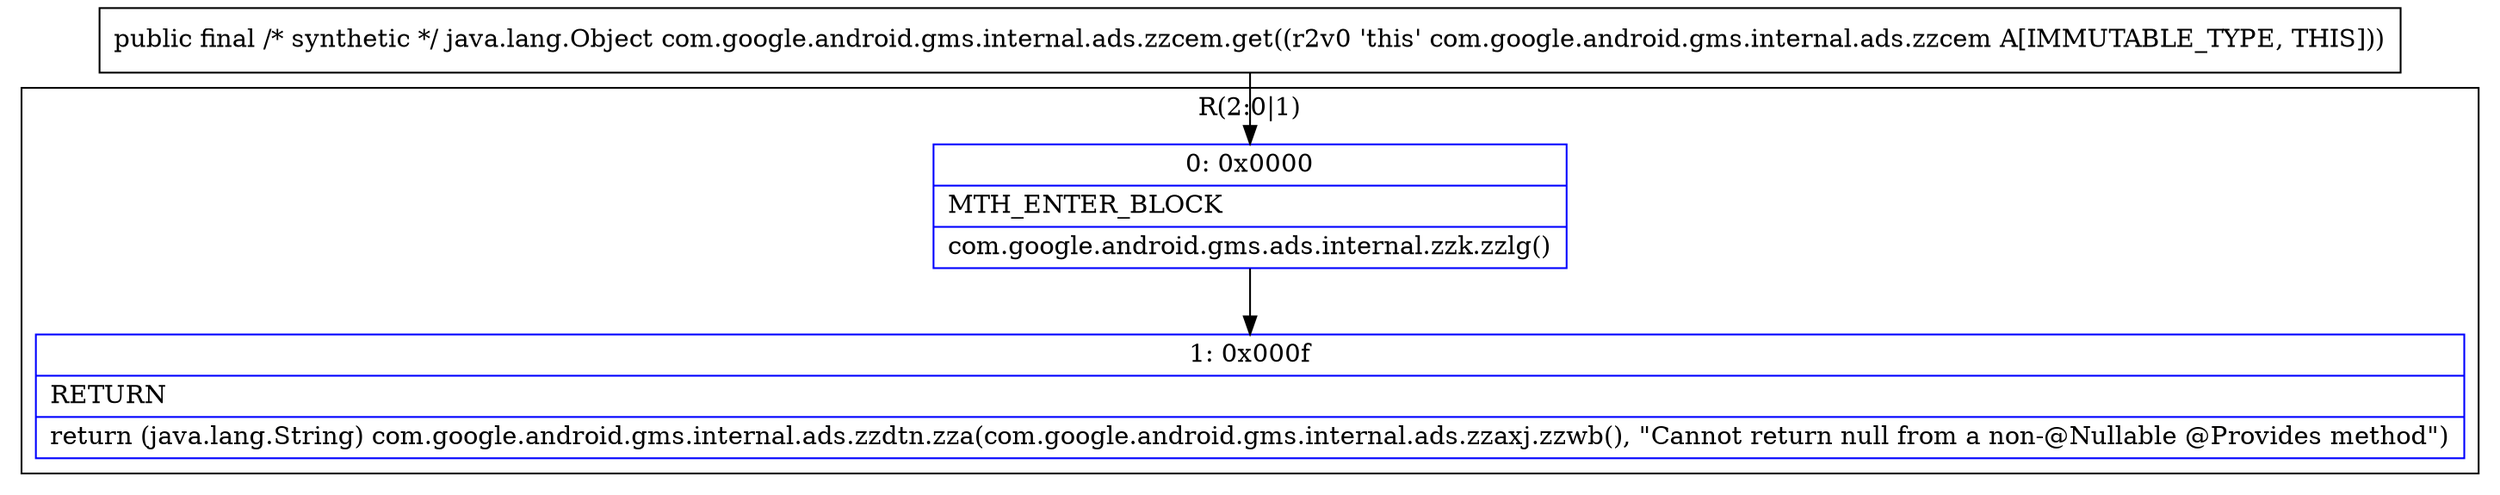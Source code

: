 digraph "CFG forcom.google.android.gms.internal.ads.zzcem.get()Ljava\/lang\/Object;" {
subgraph cluster_Region_1092343682 {
label = "R(2:0|1)";
node [shape=record,color=blue];
Node_0 [shape=record,label="{0\:\ 0x0000|MTH_ENTER_BLOCK\l|com.google.android.gms.ads.internal.zzk.zzlg()\l}"];
Node_1 [shape=record,label="{1\:\ 0x000f|RETURN\l|return (java.lang.String) com.google.android.gms.internal.ads.zzdtn.zza(com.google.android.gms.internal.ads.zzaxj.zzwb(), \"Cannot return null from a non\-@Nullable @Provides method\")\l}"];
}
MethodNode[shape=record,label="{public final \/* synthetic *\/ java.lang.Object com.google.android.gms.internal.ads.zzcem.get((r2v0 'this' com.google.android.gms.internal.ads.zzcem A[IMMUTABLE_TYPE, THIS])) }"];
MethodNode -> Node_0;
Node_0 -> Node_1;
}

